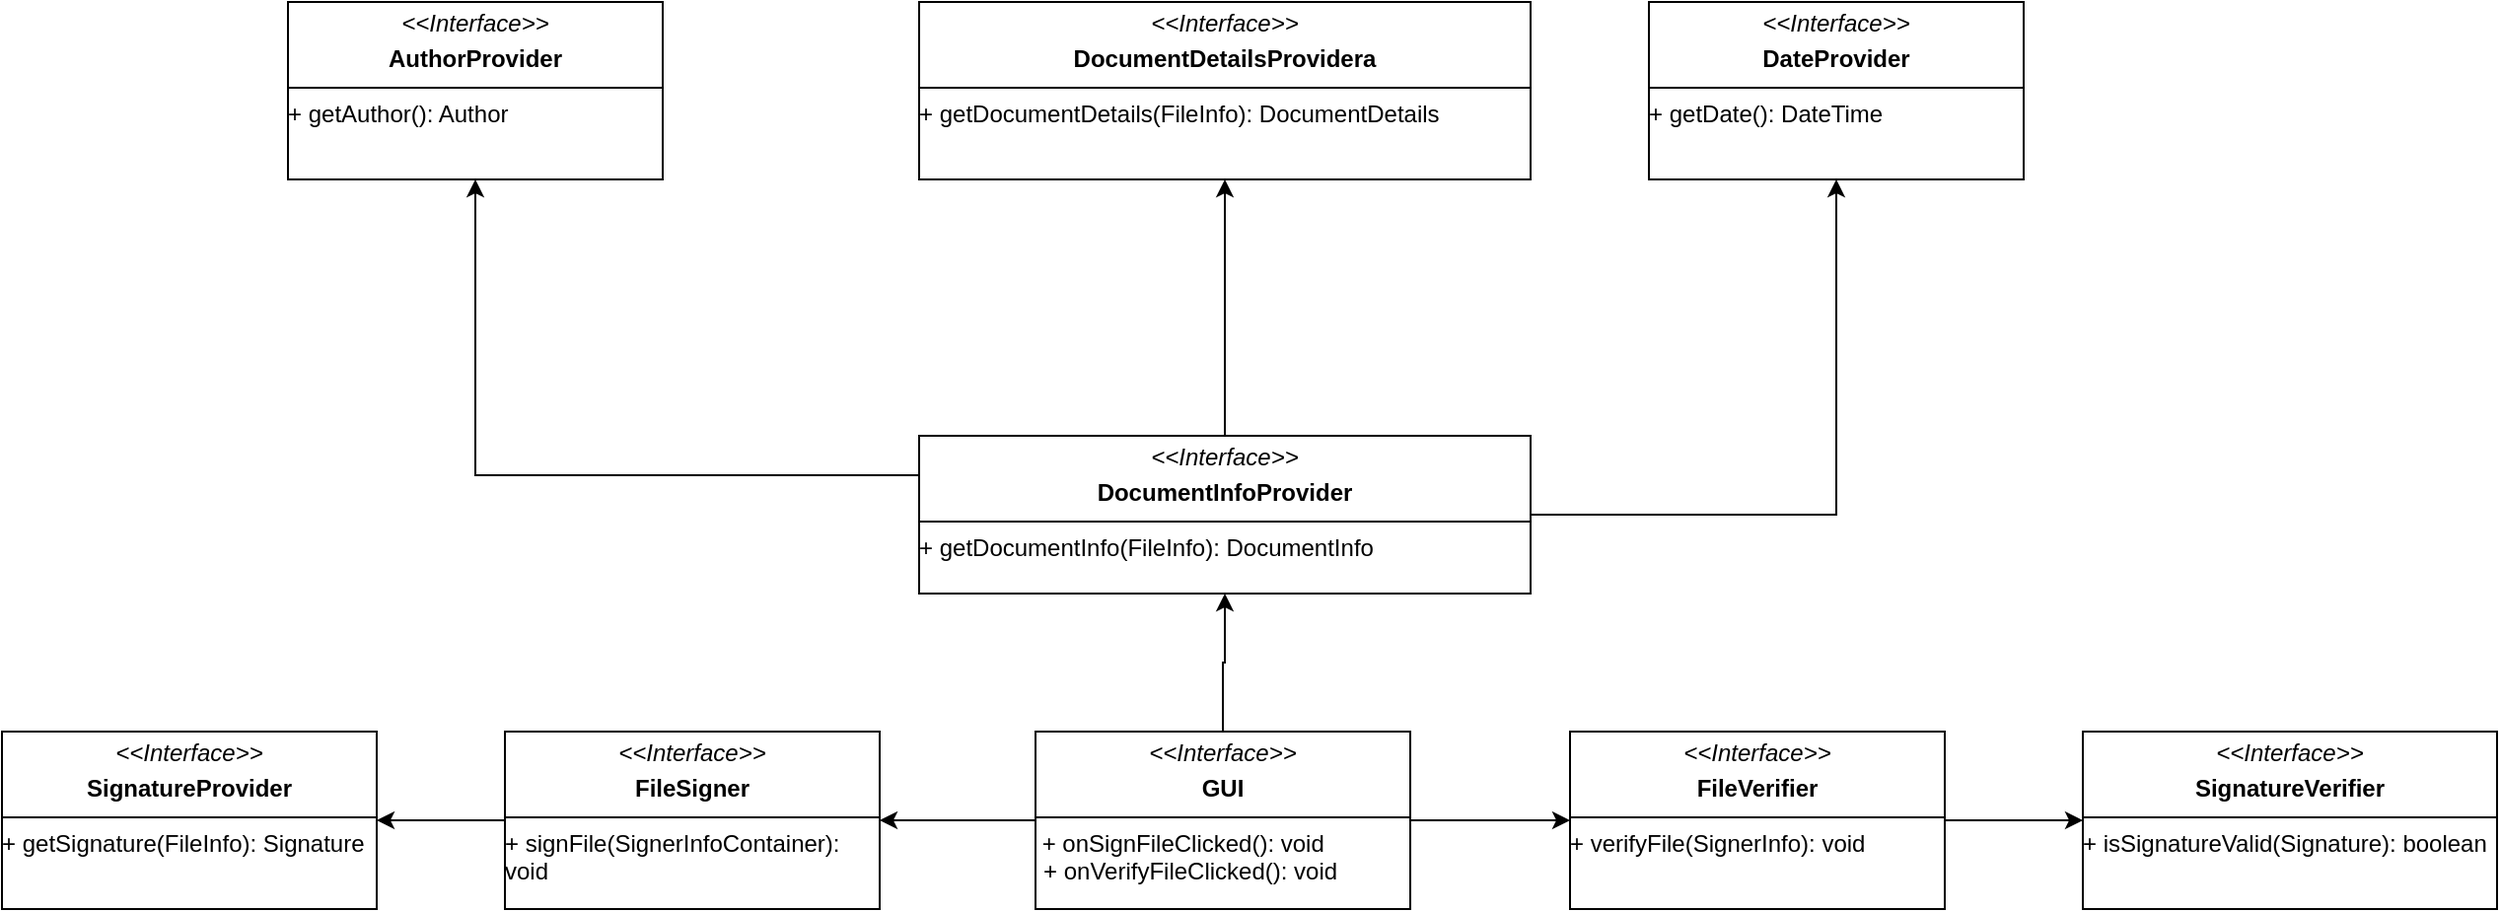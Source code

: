 <mxfile version="24.2.2" type="github">
  <diagram name="Strona-1" id="I8Lp4bERtLukZyq-NX2d">
    <mxGraphModel dx="2227" dy="1913" grid="1" gridSize="10" guides="1" tooltips="1" connect="1" arrows="1" fold="1" page="1" pageScale="1" pageWidth="827" pageHeight="1169" math="0" shadow="0">
      <root>
        <mxCell id="0" />
        <mxCell id="1" parent="0" />
        <mxCell id="E_amZEBEYitgVUk9w1ow-15" style="edgeStyle=orthogonalEdgeStyle;rounded=0;orthogonalLoop=1;jettySize=auto;html=1;exitX=0.5;exitY=0;exitDx=0;exitDy=0;" edge="1" parent="1" source="E_amZEBEYitgVUk9w1ow-8" target="E_amZEBEYitgVUk9w1ow-10">
          <mxGeometry relative="1" as="geometry" />
        </mxCell>
        <mxCell id="E_amZEBEYitgVUk9w1ow-28" style="edgeStyle=orthogonalEdgeStyle;rounded=0;orthogonalLoop=1;jettySize=auto;html=1;exitX=0;exitY=0.5;exitDx=0;exitDy=0;entryX=1;entryY=0.5;entryDx=0;entryDy=0;" edge="1" parent="1" source="E_amZEBEYitgVUk9w1ow-8" target="E_amZEBEYitgVUk9w1ow-9">
          <mxGeometry relative="1" as="geometry" />
        </mxCell>
        <mxCell id="E_amZEBEYitgVUk9w1ow-29" style="edgeStyle=orthogonalEdgeStyle;rounded=0;orthogonalLoop=1;jettySize=auto;html=1;exitX=1;exitY=0.5;exitDx=0;exitDy=0;entryX=0;entryY=0.5;entryDx=0;entryDy=0;" edge="1" parent="1" source="E_amZEBEYitgVUk9w1ow-8" target="E_amZEBEYitgVUk9w1ow-11">
          <mxGeometry relative="1" as="geometry" />
        </mxCell>
        <mxCell id="E_amZEBEYitgVUk9w1ow-8" value="&lt;p style=&quot;margin:0px;margin-top:4px;text-align:center;&quot;&gt;&lt;i&gt;&amp;lt;&amp;lt;Interface&amp;gt;&amp;gt;&lt;/i&gt;&lt;/p&gt;&lt;p style=&quot;margin:0px;margin-top:4px;text-align:center;&quot;&gt;&lt;b&gt;GUI&lt;/b&gt;&lt;br&gt;&lt;/p&gt;&lt;hr size=&quot;1&quot; style=&quot;border-style:solid;&quot;&gt;&amp;nbsp;+ onSignFileClicked(): void&lt;p style=&quot;margin:0px;margin-left:4px;&quot;&gt;+ onVerifyFileClicked(): void&lt;/p&gt;" style="verticalAlign=top;align=left;overflow=fill;html=1;whiteSpace=wrap;" vertex="1" parent="1">
          <mxGeometry x="319" y="200" width="190" height="90" as="geometry" />
        </mxCell>
        <mxCell id="E_amZEBEYitgVUk9w1ow-27" style="edgeStyle=orthogonalEdgeStyle;rounded=0;orthogonalLoop=1;jettySize=auto;html=1;exitX=0;exitY=0.5;exitDx=0;exitDy=0;" edge="1" parent="1" source="E_amZEBEYitgVUk9w1ow-9" target="E_amZEBEYitgVUk9w1ow-26">
          <mxGeometry relative="1" as="geometry" />
        </mxCell>
        <mxCell id="E_amZEBEYitgVUk9w1ow-9" value="&lt;p style=&quot;margin:0px;margin-top:4px;text-align:center;&quot;&gt;&lt;i&gt;&amp;lt;&amp;lt;Interface&amp;gt;&amp;gt;&lt;/i&gt;&lt;b&gt;&lt;br&gt;&lt;/b&gt;&lt;/p&gt;&lt;p style=&quot;margin:0px;margin-top:4px;text-align:center;&quot;&gt;&lt;b&gt;FileSigner&lt;/b&gt;&lt;br&gt;&lt;/p&gt;&lt;hr size=&quot;1&quot; style=&quot;border-style:solid;&quot;&gt;+ signFile(SignerInfoContainer): void" style="verticalAlign=top;align=left;overflow=fill;html=1;whiteSpace=wrap;" vertex="1" parent="1">
          <mxGeometry x="50" y="200" width="190" height="90" as="geometry" />
        </mxCell>
        <mxCell id="E_amZEBEYitgVUk9w1ow-22" style="edgeStyle=orthogonalEdgeStyle;rounded=0;orthogonalLoop=1;jettySize=auto;html=1;exitX=0;exitY=0.25;exitDx=0;exitDy=0;entryX=0.5;entryY=1;entryDx=0;entryDy=0;" edge="1" parent="1" source="E_amZEBEYitgVUk9w1ow-10" target="E_amZEBEYitgVUk9w1ow-12">
          <mxGeometry relative="1" as="geometry" />
        </mxCell>
        <mxCell id="E_amZEBEYitgVUk9w1ow-23" style="edgeStyle=orthogonalEdgeStyle;rounded=0;orthogonalLoop=1;jettySize=auto;html=1;exitX=0.5;exitY=0;exitDx=0;exitDy=0;entryX=0.5;entryY=1;entryDx=0;entryDy=0;" edge="1" parent="1" source="E_amZEBEYitgVUk9w1ow-10" target="E_amZEBEYitgVUk9w1ow-17">
          <mxGeometry relative="1" as="geometry" />
        </mxCell>
        <mxCell id="E_amZEBEYitgVUk9w1ow-25" style="edgeStyle=orthogonalEdgeStyle;rounded=0;orthogonalLoop=1;jettySize=auto;html=1;exitX=1;exitY=0.5;exitDx=0;exitDy=0;" edge="1" parent="1" source="E_amZEBEYitgVUk9w1ow-10" target="E_amZEBEYitgVUk9w1ow-16">
          <mxGeometry relative="1" as="geometry" />
        </mxCell>
        <mxCell id="E_amZEBEYitgVUk9w1ow-10" value="&lt;p style=&quot;margin:0px;margin-top:4px;text-align:center;&quot;&gt;&lt;i&gt;&amp;lt;&amp;lt;Interface&amp;gt;&amp;gt;&lt;/i&gt;&lt;/p&gt;&lt;p style=&quot;margin:0px;margin-top:4px;text-align:center;&quot;&gt;&lt;b&gt;DocumentInfoProvider&lt;/b&gt;&lt;br&gt;&lt;/p&gt;&lt;hr size=&quot;1&quot; style=&quot;border-style:solid;&quot;&gt;+ getDocumentInfo(FileInfo): DocumentInfo" style="verticalAlign=top;align=left;overflow=fill;html=1;whiteSpace=wrap;" vertex="1" parent="1">
          <mxGeometry x="260" y="50" width="310" height="80" as="geometry" />
        </mxCell>
        <mxCell id="E_amZEBEYitgVUk9w1ow-31" style="edgeStyle=orthogonalEdgeStyle;rounded=0;orthogonalLoop=1;jettySize=auto;html=1;exitX=1;exitY=0.5;exitDx=0;exitDy=0;entryX=0;entryY=0.5;entryDx=0;entryDy=0;" edge="1" parent="1" source="E_amZEBEYitgVUk9w1ow-11" target="E_amZEBEYitgVUk9w1ow-30">
          <mxGeometry relative="1" as="geometry" />
        </mxCell>
        <mxCell id="E_amZEBEYitgVUk9w1ow-11" value="&lt;p style=&quot;margin:0px;margin-top:4px;text-align:center;&quot;&gt;&lt;i&gt;&amp;lt;&amp;lt;Interface&amp;gt;&amp;gt;&lt;/i&gt;&lt;b&gt;&lt;br&gt;&lt;/b&gt;&lt;/p&gt;&lt;p style=&quot;margin:0px;margin-top:4px;text-align:center;&quot;&gt;&lt;b&gt;FileVerifier&lt;/b&gt;&lt;br&gt;&lt;/p&gt;&lt;hr size=&quot;1&quot; style=&quot;border-style:solid;&quot;&gt;+ verifyFile(SignerInfo): void" style="verticalAlign=top;align=left;overflow=fill;html=1;whiteSpace=wrap;" vertex="1" parent="1">
          <mxGeometry x="590" y="200" width="190" height="90" as="geometry" />
        </mxCell>
        <mxCell id="E_amZEBEYitgVUk9w1ow-12" value="&lt;p style=&quot;margin:0px;margin-top:4px;text-align:center;&quot;&gt;&lt;i&gt;&amp;lt;&amp;lt;Interface&amp;gt;&amp;gt;&lt;/i&gt;&lt;b&gt;&lt;br&gt;&lt;/b&gt;&lt;/p&gt;&lt;p style=&quot;margin:0px;margin-top:4px;text-align:center;&quot;&gt;&lt;b&gt;AuthorProvider&lt;/b&gt;&lt;br&gt;&lt;/p&gt;&lt;hr size=&quot;1&quot; style=&quot;border-style:solid;&quot;&gt;+ getAuthor(): Author" style="verticalAlign=top;align=left;overflow=fill;html=1;whiteSpace=wrap;" vertex="1" parent="1">
          <mxGeometry x="-60" y="-170" width="190" height="90" as="geometry" />
        </mxCell>
        <mxCell id="E_amZEBEYitgVUk9w1ow-16" value="&lt;p style=&quot;margin:0px;margin-top:4px;text-align:center;&quot;&gt;&lt;i&gt;&amp;lt;&amp;lt;Interface&amp;gt;&amp;gt;&lt;/i&gt;&lt;b&gt;&lt;br&gt;&lt;/b&gt;&lt;/p&gt;&lt;p style=&quot;margin:0px;margin-top:4px;text-align:center;&quot;&gt;&lt;b&gt;DateProvider&lt;/b&gt;&lt;br&gt;&lt;/p&gt;&lt;hr size=&quot;1&quot; style=&quot;border-style:solid;&quot;&gt;+ getDate(): DateTime" style="verticalAlign=top;align=left;overflow=fill;html=1;whiteSpace=wrap;" vertex="1" parent="1">
          <mxGeometry x="630" y="-170" width="190" height="90" as="geometry" />
        </mxCell>
        <mxCell id="E_amZEBEYitgVUk9w1ow-17" value="&lt;p style=&quot;margin:0px;margin-top:4px;text-align:center;&quot;&gt;&lt;i&gt;&amp;lt;&amp;lt;Interface&amp;gt;&amp;gt;&lt;/i&gt;&lt;b&gt;&lt;br&gt;&lt;/b&gt;&lt;/p&gt;&lt;p style=&quot;margin:0px;margin-top:4px;text-align:center;&quot;&gt;&lt;b&gt;DocumentDetailsProvidera&lt;/b&gt;&lt;/p&gt;&lt;hr size=&quot;1&quot; style=&quot;border-style:solid;&quot;&gt;+ getDocumentDetails(FileInfo): DocumentDetails" style="verticalAlign=top;align=left;overflow=fill;html=1;whiteSpace=wrap;" vertex="1" parent="1">
          <mxGeometry x="260" y="-170" width="310" height="90" as="geometry" />
        </mxCell>
        <mxCell id="E_amZEBEYitgVUk9w1ow-26" value="&lt;p style=&quot;margin:0px;margin-top:4px;text-align:center;&quot;&gt;&lt;i&gt;&amp;lt;&amp;lt;Interface&amp;gt;&amp;gt;&lt;/i&gt;&lt;b&gt;&lt;br&gt;&lt;/b&gt;&lt;/p&gt;&lt;p style=&quot;margin:0px;margin-top:4px;text-align:center;&quot;&gt;&lt;b&gt;SignatureProvider&lt;/b&gt;&lt;br&gt;&lt;/p&gt;&lt;hr size=&quot;1&quot; style=&quot;border-style:solid;&quot;&gt;+ getSignature(FileInfo): Signature" style="verticalAlign=top;align=left;overflow=fill;html=1;whiteSpace=wrap;" vertex="1" parent="1">
          <mxGeometry x="-205" y="200" width="190" height="90" as="geometry" />
        </mxCell>
        <mxCell id="E_amZEBEYitgVUk9w1ow-30" value="&lt;p style=&quot;margin:0px;margin-top:4px;text-align:center;&quot;&gt;&lt;i&gt;&amp;lt;&amp;lt;Interface&amp;gt;&amp;gt;&lt;/i&gt;&lt;b&gt;&lt;br&gt;&lt;/b&gt;&lt;/p&gt;&lt;p style=&quot;margin:0px;margin-top:4px;text-align:center;&quot;&gt;&lt;b&gt;SignatureVerifier&lt;/b&gt;&lt;br&gt;&lt;/p&gt;&lt;hr size=&quot;1&quot; style=&quot;border-style:solid;&quot;&gt;+ isSignatureValid(Signature): boolean" style="verticalAlign=top;align=left;overflow=fill;html=1;whiteSpace=wrap;" vertex="1" parent="1">
          <mxGeometry x="850" y="200" width="210" height="90" as="geometry" />
        </mxCell>
      </root>
    </mxGraphModel>
  </diagram>
</mxfile>
